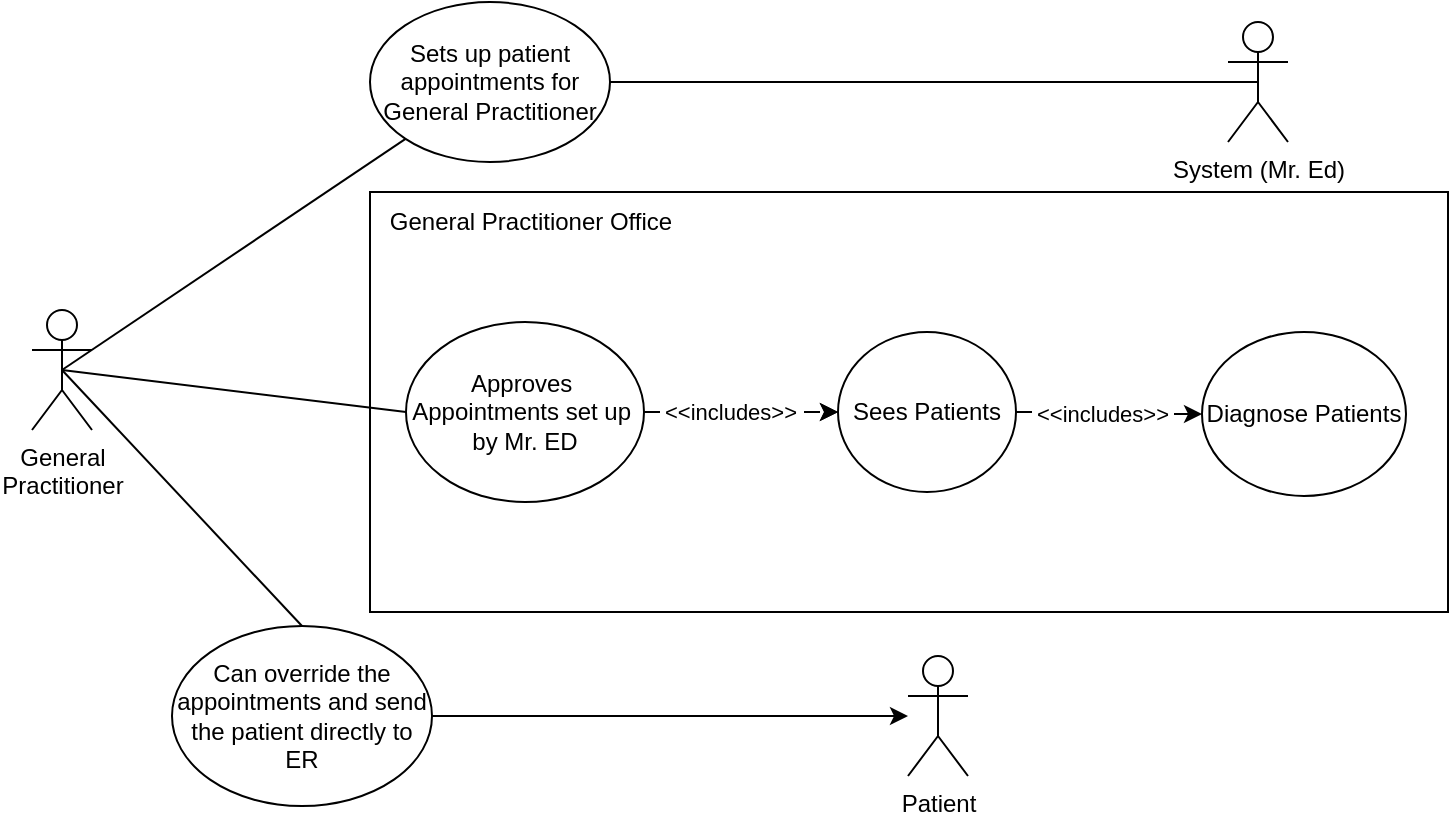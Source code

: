 <mxfile version="24.8.3">
  <diagram name="Page-1" id="zQgdx6gdwZZkz5qt_Ua5">
    <mxGraphModel dx="1584" dy="259" grid="0" gridSize="10" guides="1" tooltips="1" connect="1" arrows="1" fold="1" page="1" pageScale="1" pageWidth="1100" pageHeight="850" background="#FFFFFF" math="0" shadow="0">
      <root>
        <mxCell id="0" />
        <mxCell id="1" parent="0" />
        <mxCell id="c5CrnKEYV5SDfYjA_wCa-15" value="" style="rounded=0;whiteSpace=wrap;html=1;" parent="1" vertex="1">
          <mxGeometry x="-844" y="277" width="539" height="210" as="geometry" />
        </mxCell>
        <mxCell id="afm0MhG2RPLh9kl4LAHP-32" style="rounded=0;orthogonalLoop=1;jettySize=auto;html=1;exitX=0.5;exitY=0.5;exitDx=0;exitDy=0;exitPerimeter=0;entryX=0;entryY=0.5;entryDx=0;entryDy=0;endArrow=none;endFill=0;" parent="1" source="afm0MhG2RPLh9kl4LAHP-1" target="afm0MhG2RPLh9kl4LAHP-31" edge="1">
          <mxGeometry relative="1" as="geometry" />
        </mxCell>
        <mxCell id="afm0MhG2RPLh9kl4LAHP-35" style="rounded=0;orthogonalLoop=1;jettySize=auto;html=1;exitX=0.5;exitY=0.5;exitDx=0;exitDy=0;exitPerimeter=0;entryX=0.5;entryY=0;entryDx=0;entryDy=0;endArrow=none;endFill=0;" parent="1" source="afm0MhG2RPLh9kl4LAHP-1" target="afm0MhG2RPLh9kl4LAHP-9" edge="1">
          <mxGeometry relative="1" as="geometry" />
        </mxCell>
        <mxCell id="afm0MhG2RPLh9kl4LAHP-1" value="General&lt;div&gt;Practitioner&lt;/div&gt;" style="shape=umlActor;verticalLabelPosition=bottom;verticalAlign=top;html=1;outlineConnect=0;" parent="1" vertex="1">
          <mxGeometry x="-1013" y="336" width="30" height="60" as="geometry" />
        </mxCell>
        <mxCell id="afm0MhG2RPLh9kl4LAHP-5" value="Patient" style="shape=umlActor;verticalLabelPosition=bottom;verticalAlign=top;html=1;outlineConnect=0;" parent="1" vertex="1">
          <mxGeometry x="-575" y="509" width="30" height="60" as="geometry" />
        </mxCell>
        <mxCell id="afm0MhG2RPLh9kl4LAHP-7" value="Sees Patients" style="ellipse;whiteSpace=wrap;html=1;" parent="1" vertex="1">
          <mxGeometry x="-610" y="347" width="89" height="80" as="geometry" />
        </mxCell>
        <mxCell id="afm0MhG2RPLh9kl4LAHP-8" value="Diagnose Patients" style="ellipse;whiteSpace=wrap;html=1;" parent="1" vertex="1">
          <mxGeometry x="-428" y="347" width="102" height="82" as="geometry" />
        </mxCell>
        <mxCell id="afm0MhG2RPLh9kl4LAHP-19" style="edgeStyle=orthogonalEdgeStyle;rounded=0;orthogonalLoop=1;jettySize=auto;html=1;exitX=1;exitY=0.5;exitDx=0;exitDy=0;" parent="1" source="afm0MhG2RPLh9kl4LAHP-9" target="afm0MhG2RPLh9kl4LAHP-5" edge="1">
          <mxGeometry relative="1" as="geometry" />
        </mxCell>
        <mxCell id="afm0MhG2RPLh9kl4LAHP-9" value="Can override the appointments and send the patient directly to ER" style="ellipse;whiteSpace=wrap;html=1;" parent="1" vertex="1">
          <mxGeometry x="-943" y="494" width="130" height="90" as="geometry" />
        </mxCell>
        <mxCell id="afm0MhG2RPLh9kl4LAHP-33" style="edgeStyle=orthogonalEdgeStyle;rounded=0;orthogonalLoop=1;jettySize=auto;html=1;exitX=1;exitY=0.5;exitDx=0;exitDy=0;entryX=0;entryY=0.5;entryDx=0;entryDy=0;startArrow=none;startFill=0;endArrow=classic;endFill=1;dashed=1;dashPattern=8 8;" parent="1" source="afm0MhG2RPLh9kl4LAHP-31" target="afm0MhG2RPLh9kl4LAHP-7" edge="1">
          <mxGeometry relative="1" as="geometry" />
        </mxCell>
        <mxCell id="eqFHuCbTtr_plDUfo1Eq-5" value="&amp;lt;&amp;lt;includes&amp;gt;&amp;gt;" style="edgeLabel;html=1;align=center;verticalAlign=middle;resizable=0;points=[];" vertex="1" connectable="0" parent="afm0MhG2RPLh9kl4LAHP-33">
          <mxGeometry x="-0.011" y="-2" relative="1" as="geometry">
            <mxPoint x="-5" y="-2" as="offset" />
          </mxGeometry>
        </mxCell>
        <mxCell id="afm0MhG2RPLh9kl4LAHP-31" value="&lt;div&gt;&lt;span style=&quot;background-color: initial;&quot;&gt;Approves&amp;nbsp;&lt;/span&gt;&lt;/div&gt;&lt;div&gt;Appointments set up&amp;nbsp;&lt;/div&gt;&lt;div&gt;by Mr. ED&lt;/div&gt;" style="ellipse;whiteSpace=wrap;html=1;" parent="1" vertex="1">
          <mxGeometry x="-826" y="342" width="119" height="90" as="geometry" />
        </mxCell>
        <mxCell id="c5CrnKEYV5SDfYjA_wCa-7" value="" style="rounded=0;orthogonalLoop=1;jettySize=auto;html=1;endArrow=none;endFill=0;entryX=0.5;entryY=0.5;entryDx=0;entryDy=0;entryPerimeter=0;" parent="1" source="c5CrnKEYV5SDfYjA_wCa-3" target="afm0MhG2RPLh9kl4LAHP-1" edge="1">
          <mxGeometry relative="1" as="geometry" />
        </mxCell>
        <mxCell id="c5CrnKEYV5SDfYjA_wCa-3" value="Sets up patient appointments for General Practitioner" style="ellipse;whiteSpace=wrap;html=1;" parent="1" vertex="1">
          <mxGeometry x="-844" y="182" width="120" height="80" as="geometry" />
        </mxCell>
        <mxCell id="c5CrnKEYV5SDfYjA_wCa-10" style="rounded=0;orthogonalLoop=1;jettySize=auto;html=1;exitX=0.5;exitY=0.5;exitDx=0;exitDy=0;exitPerimeter=0;entryX=1;entryY=0.5;entryDx=0;entryDy=0;endArrow=none;endFill=0;" parent="1" source="c5CrnKEYV5SDfYjA_wCa-5" target="c5CrnKEYV5SDfYjA_wCa-3" edge="1">
          <mxGeometry relative="1" as="geometry" />
        </mxCell>
        <mxCell id="c5CrnKEYV5SDfYjA_wCa-5" value="System (Mr. Ed)" style="shape=umlActor;verticalLabelPosition=bottom;verticalAlign=top;html=1;outlineConnect=0;" parent="1" vertex="1">
          <mxGeometry x="-415" y="192" width="30" height="60" as="geometry" />
        </mxCell>
        <mxCell id="c5CrnKEYV5SDfYjA_wCa-14" value="General Practitioner Office" style="text;html=1;align=center;verticalAlign=middle;whiteSpace=wrap;rounded=0;" parent="1" vertex="1">
          <mxGeometry x="-851" y="277" width="175" height="30" as="geometry" />
        </mxCell>
        <mxCell id="eqFHuCbTtr_plDUfo1Eq-6" style="edgeStyle=orthogonalEdgeStyle;rounded=0;orthogonalLoop=1;jettySize=auto;html=1;exitX=1;exitY=0.5;exitDx=0;exitDy=0;entryX=0;entryY=0.5;entryDx=0;entryDy=0;startArrow=none;startFill=0;endArrow=classic;endFill=1;dashed=1;dashPattern=8 8;" edge="1" parent="1">
          <mxGeometry relative="1" as="geometry">
            <mxPoint x="-707" y="387" as="sourcePoint" />
            <mxPoint x="-610" y="387" as="targetPoint" />
          </mxGeometry>
        </mxCell>
        <mxCell id="eqFHuCbTtr_plDUfo1Eq-7" value="&amp;lt;&amp;lt;includes&amp;gt;&amp;gt;" style="edgeLabel;html=1;align=center;verticalAlign=middle;resizable=0;points=[];" vertex="1" connectable="0" parent="eqFHuCbTtr_plDUfo1Eq-6">
          <mxGeometry x="-0.011" y="-2" relative="1" as="geometry">
            <mxPoint x="-5" y="-2" as="offset" />
          </mxGeometry>
        </mxCell>
        <mxCell id="eqFHuCbTtr_plDUfo1Eq-8" style="edgeStyle=orthogonalEdgeStyle;rounded=0;orthogonalLoop=1;jettySize=auto;html=1;exitX=1;exitY=0.5;exitDx=0;exitDy=0;entryX=0;entryY=0.5;entryDx=0;entryDy=0;startArrow=none;startFill=0;endArrow=classic;endFill=1;dashed=1;dashPattern=8 8;" edge="1" parent="1" source="afm0MhG2RPLh9kl4LAHP-7" target="afm0MhG2RPLh9kl4LAHP-8">
          <mxGeometry relative="1" as="geometry">
            <mxPoint x="-518" y="386.72" as="sourcePoint" />
            <mxPoint x="-421" y="386.72" as="targetPoint" />
          </mxGeometry>
        </mxCell>
        <mxCell id="eqFHuCbTtr_plDUfo1Eq-9" value="&amp;lt;&amp;lt;includes&amp;gt;&amp;gt;" style="edgeLabel;html=1;align=center;verticalAlign=middle;resizable=0;points=[];" vertex="1" connectable="0" parent="eqFHuCbTtr_plDUfo1Eq-8">
          <mxGeometry x="-0.011" y="-2" relative="1" as="geometry">
            <mxPoint x="-2" y="1" as="offset" />
          </mxGeometry>
        </mxCell>
      </root>
    </mxGraphModel>
  </diagram>
</mxfile>
